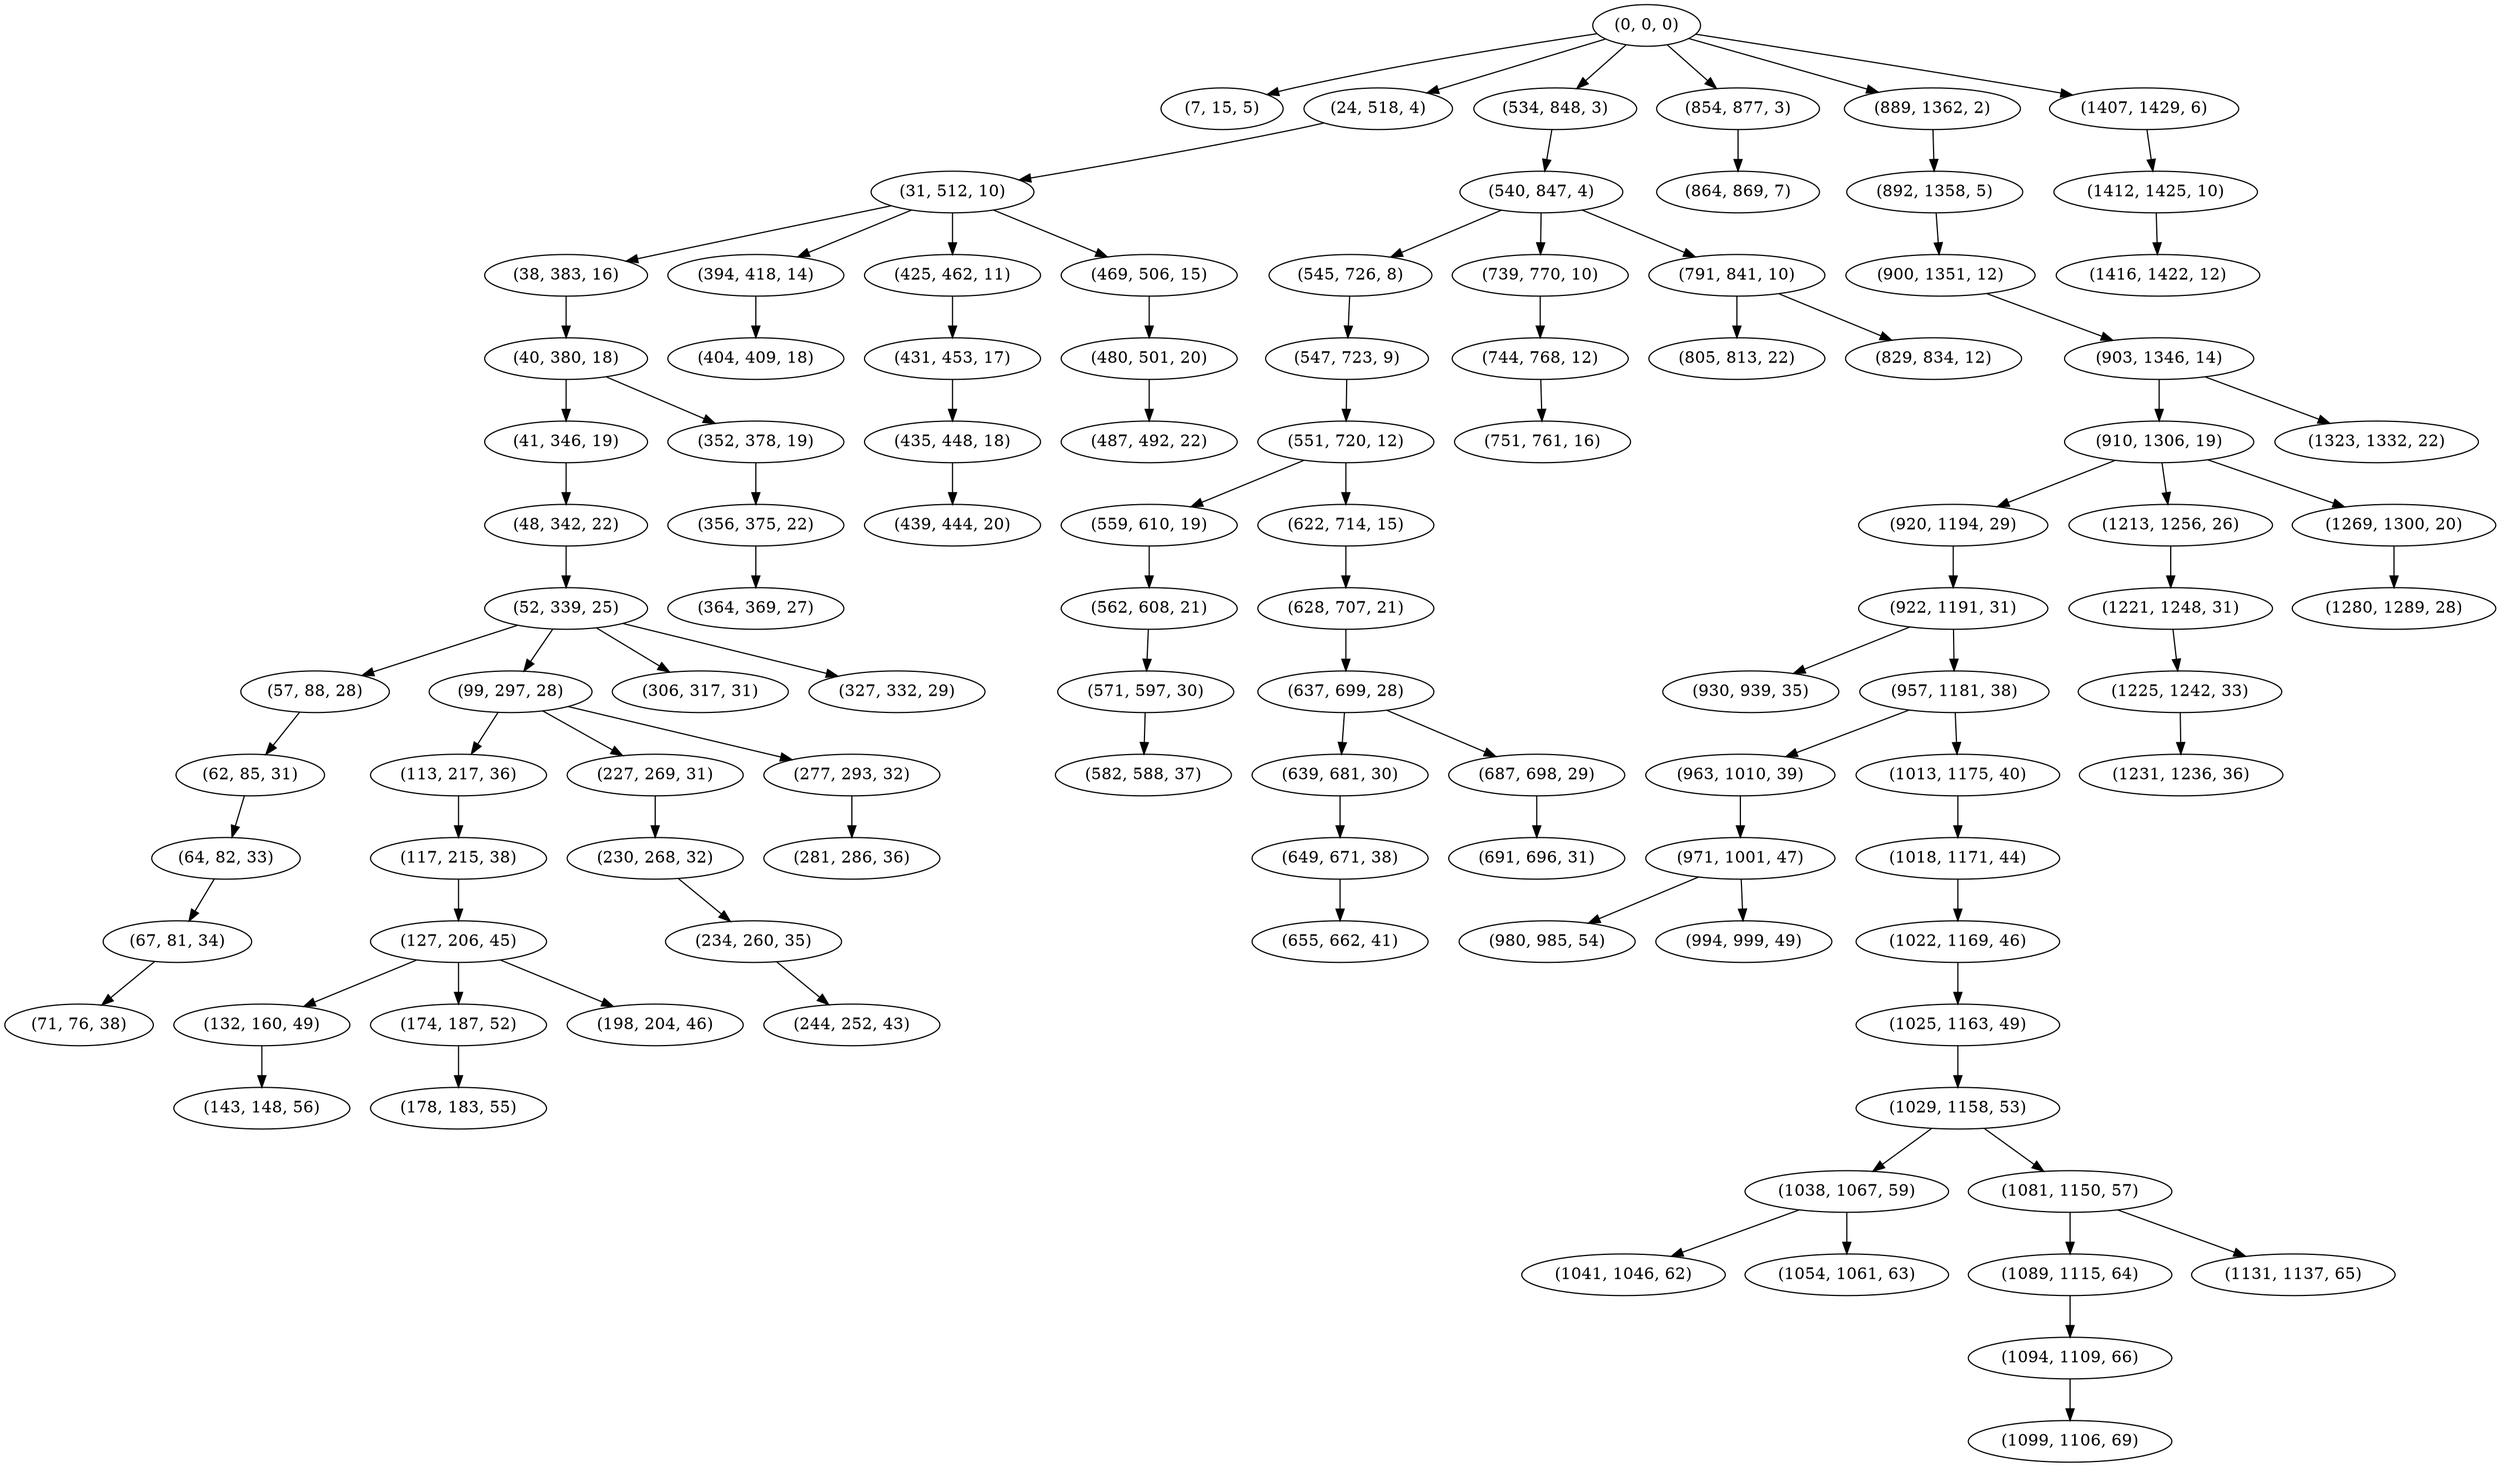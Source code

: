 digraph tree {
    "(0, 0, 0)";
    "(7, 15, 5)";
    "(24, 518, 4)";
    "(31, 512, 10)";
    "(38, 383, 16)";
    "(40, 380, 18)";
    "(41, 346, 19)";
    "(48, 342, 22)";
    "(52, 339, 25)";
    "(57, 88, 28)";
    "(62, 85, 31)";
    "(64, 82, 33)";
    "(67, 81, 34)";
    "(71, 76, 38)";
    "(99, 297, 28)";
    "(113, 217, 36)";
    "(117, 215, 38)";
    "(127, 206, 45)";
    "(132, 160, 49)";
    "(143, 148, 56)";
    "(174, 187, 52)";
    "(178, 183, 55)";
    "(198, 204, 46)";
    "(227, 269, 31)";
    "(230, 268, 32)";
    "(234, 260, 35)";
    "(244, 252, 43)";
    "(277, 293, 32)";
    "(281, 286, 36)";
    "(306, 317, 31)";
    "(327, 332, 29)";
    "(352, 378, 19)";
    "(356, 375, 22)";
    "(364, 369, 27)";
    "(394, 418, 14)";
    "(404, 409, 18)";
    "(425, 462, 11)";
    "(431, 453, 17)";
    "(435, 448, 18)";
    "(439, 444, 20)";
    "(469, 506, 15)";
    "(480, 501, 20)";
    "(487, 492, 22)";
    "(534, 848, 3)";
    "(540, 847, 4)";
    "(545, 726, 8)";
    "(547, 723, 9)";
    "(551, 720, 12)";
    "(559, 610, 19)";
    "(562, 608, 21)";
    "(571, 597, 30)";
    "(582, 588, 37)";
    "(622, 714, 15)";
    "(628, 707, 21)";
    "(637, 699, 28)";
    "(639, 681, 30)";
    "(649, 671, 38)";
    "(655, 662, 41)";
    "(687, 698, 29)";
    "(691, 696, 31)";
    "(739, 770, 10)";
    "(744, 768, 12)";
    "(751, 761, 16)";
    "(791, 841, 10)";
    "(805, 813, 22)";
    "(829, 834, 12)";
    "(854, 877, 3)";
    "(864, 869, 7)";
    "(889, 1362, 2)";
    "(892, 1358, 5)";
    "(900, 1351, 12)";
    "(903, 1346, 14)";
    "(910, 1306, 19)";
    "(920, 1194, 29)";
    "(922, 1191, 31)";
    "(930, 939, 35)";
    "(957, 1181, 38)";
    "(963, 1010, 39)";
    "(971, 1001, 47)";
    "(980, 985, 54)";
    "(994, 999, 49)";
    "(1013, 1175, 40)";
    "(1018, 1171, 44)";
    "(1022, 1169, 46)";
    "(1025, 1163, 49)";
    "(1029, 1158, 53)";
    "(1038, 1067, 59)";
    "(1041, 1046, 62)";
    "(1054, 1061, 63)";
    "(1081, 1150, 57)";
    "(1089, 1115, 64)";
    "(1094, 1109, 66)";
    "(1099, 1106, 69)";
    "(1131, 1137, 65)";
    "(1213, 1256, 26)";
    "(1221, 1248, 31)";
    "(1225, 1242, 33)";
    "(1231, 1236, 36)";
    "(1269, 1300, 20)";
    "(1280, 1289, 28)";
    "(1323, 1332, 22)";
    "(1407, 1429, 6)";
    "(1412, 1425, 10)";
    "(1416, 1422, 12)";
    "(0, 0, 0)" -> "(7, 15, 5)";
    "(0, 0, 0)" -> "(24, 518, 4)";
    "(0, 0, 0)" -> "(534, 848, 3)";
    "(0, 0, 0)" -> "(854, 877, 3)";
    "(0, 0, 0)" -> "(889, 1362, 2)";
    "(0, 0, 0)" -> "(1407, 1429, 6)";
    "(24, 518, 4)" -> "(31, 512, 10)";
    "(31, 512, 10)" -> "(38, 383, 16)";
    "(31, 512, 10)" -> "(394, 418, 14)";
    "(31, 512, 10)" -> "(425, 462, 11)";
    "(31, 512, 10)" -> "(469, 506, 15)";
    "(38, 383, 16)" -> "(40, 380, 18)";
    "(40, 380, 18)" -> "(41, 346, 19)";
    "(40, 380, 18)" -> "(352, 378, 19)";
    "(41, 346, 19)" -> "(48, 342, 22)";
    "(48, 342, 22)" -> "(52, 339, 25)";
    "(52, 339, 25)" -> "(57, 88, 28)";
    "(52, 339, 25)" -> "(99, 297, 28)";
    "(52, 339, 25)" -> "(306, 317, 31)";
    "(52, 339, 25)" -> "(327, 332, 29)";
    "(57, 88, 28)" -> "(62, 85, 31)";
    "(62, 85, 31)" -> "(64, 82, 33)";
    "(64, 82, 33)" -> "(67, 81, 34)";
    "(67, 81, 34)" -> "(71, 76, 38)";
    "(99, 297, 28)" -> "(113, 217, 36)";
    "(99, 297, 28)" -> "(227, 269, 31)";
    "(99, 297, 28)" -> "(277, 293, 32)";
    "(113, 217, 36)" -> "(117, 215, 38)";
    "(117, 215, 38)" -> "(127, 206, 45)";
    "(127, 206, 45)" -> "(132, 160, 49)";
    "(127, 206, 45)" -> "(174, 187, 52)";
    "(127, 206, 45)" -> "(198, 204, 46)";
    "(132, 160, 49)" -> "(143, 148, 56)";
    "(174, 187, 52)" -> "(178, 183, 55)";
    "(227, 269, 31)" -> "(230, 268, 32)";
    "(230, 268, 32)" -> "(234, 260, 35)";
    "(234, 260, 35)" -> "(244, 252, 43)";
    "(277, 293, 32)" -> "(281, 286, 36)";
    "(352, 378, 19)" -> "(356, 375, 22)";
    "(356, 375, 22)" -> "(364, 369, 27)";
    "(394, 418, 14)" -> "(404, 409, 18)";
    "(425, 462, 11)" -> "(431, 453, 17)";
    "(431, 453, 17)" -> "(435, 448, 18)";
    "(435, 448, 18)" -> "(439, 444, 20)";
    "(469, 506, 15)" -> "(480, 501, 20)";
    "(480, 501, 20)" -> "(487, 492, 22)";
    "(534, 848, 3)" -> "(540, 847, 4)";
    "(540, 847, 4)" -> "(545, 726, 8)";
    "(540, 847, 4)" -> "(739, 770, 10)";
    "(540, 847, 4)" -> "(791, 841, 10)";
    "(545, 726, 8)" -> "(547, 723, 9)";
    "(547, 723, 9)" -> "(551, 720, 12)";
    "(551, 720, 12)" -> "(559, 610, 19)";
    "(551, 720, 12)" -> "(622, 714, 15)";
    "(559, 610, 19)" -> "(562, 608, 21)";
    "(562, 608, 21)" -> "(571, 597, 30)";
    "(571, 597, 30)" -> "(582, 588, 37)";
    "(622, 714, 15)" -> "(628, 707, 21)";
    "(628, 707, 21)" -> "(637, 699, 28)";
    "(637, 699, 28)" -> "(639, 681, 30)";
    "(637, 699, 28)" -> "(687, 698, 29)";
    "(639, 681, 30)" -> "(649, 671, 38)";
    "(649, 671, 38)" -> "(655, 662, 41)";
    "(687, 698, 29)" -> "(691, 696, 31)";
    "(739, 770, 10)" -> "(744, 768, 12)";
    "(744, 768, 12)" -> "(751, 761, 16)";
    "(791, 841, 10)" -> "(805, 813, 22)";
    "(791, 841, 10)" -> "(829, 834, 12)";
    "(854, 877, 3)" -> "(864, 869, 7)";
    "(889, 1362, 2)" -> "(892, 1358, 5)";
    "(892, 1358, 5)" -> "(900, 1351, 12)";
    "(900, 1351, 12)" -> "(903, 1346, 14)";
    "(903, 1346, 14)" -> "(910, 1306, 19)";
    "(903, 1346, 14)" -> "(1323, 1332, 22)";
    "(910, 1306, 19)" -> "(920, 1194, 29)";
    "(910, 1306, 19)" -> "(1213, 1256, 26)";
    "(910, 1306, 19)" -> "(1269, 1300, 20)";
    "(920, 1194, 29)" -> "(922, 1191, 31)";
    "(922, 1191, 31)" -> "(930, 939, 35)";
    "(922, 1191, 31)" -> "(957, 1181, 38)";
    "(957, 1181, 38)" -> "(963, 1010, 39)";
    "(957, 1181, 38)" -> "(1013, 1175, 40)";
    "(963, 1010, 39)" -> "(971, 1001, 47)";
    "(971, 1001, 47)" -> "(980, 985, 54)";
    "(971, 1001, 47)" -> "(994, 999, 49)";
    "(1013, 1175, 40)" -> "(1018, 1171, 44)";
    "(1018, 1171, 44)" -> "(1022, 1169, 46)";
    "(1022, 1169, 46)" -> "(1025, 1163, 49)";
    "(1025, 1163, 49)" -> "(1029, 1158, 53)";
    "(1029, 1158, 53)" -> "(1038, 1067, 59)";
    "(1029, 1158, 53)" -> "(1081, 1150, 57)";
    "(1038, 1067, 59)" -> "(1041, 1046, 62)";
    "(1038, 1067, 59)" -> "(1054, 1061, 63)";
    "(1081, 1150, 57)" -> "(1089, 1115, 64)";
    "(1081, 1150, 57)" -> "(1131, 1137, 65)";
    "(1089, 1115, 64)" -> "(1094, 1109, 66)";
    "(1094, 1109, 66)" -> "(1099, 1106, 69)";
    "(1213, 1256, 26)" -> "(1221, 1248, 31)";
    "(1221, 1248, 31)" -> "(1225, 1242, 33)";
    "(1225, 1242, 33)" -> "(1231, 1236, 36)";
    "(1269, 1300, 20)" -> "(1280, 1289, 28)";
    "(1407, 1429, 6)" -> "(1412, 1425, 10)";
    "(1412, 1425, 10)" -> "(1416, 1422, 12)";
}
